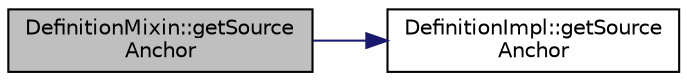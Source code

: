 digraph "DefinitionMixin::getSourceAnchor"
{
 // LATEX_PDF_SIZE
  edge [fontname="Helvetica",fontsize="10",labelfontname="Helvetica",labelfontsize="10"];
  node [fontname="Helvetica",fontsize="10",shape=record];
  rankdir="LR";
  Node1 [label="DefinitionMixin::getSource\lAnchor",height=0.2,width=0.4,color="black", fillcolor="grey75", style="filled", fontcolor="black",tooltip=" "];
  Node1 -> Node2 [color="midnightblue",fontsize="10",style="solid",fontname="Helvetica"];
  Node2 [label="DefinitionImpl::getSource\lAnchor",height=0.2,width=0.4,color="black", fillcolor="white", style="filled",URL="$classDefinitionImpl.html#a8d97a542b3b830868e0cdc39aac6c98c",tooltip=" "];
}
